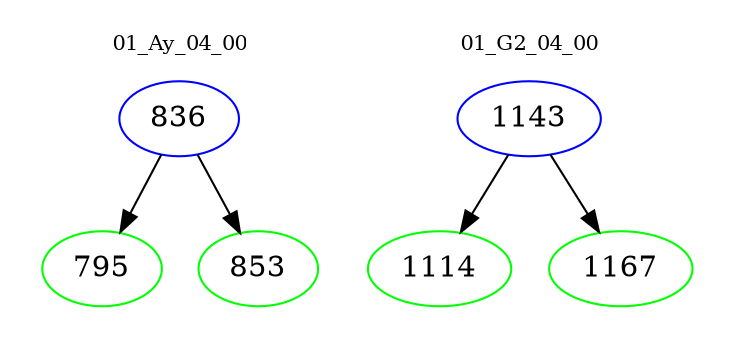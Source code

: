 digraph{
subgraph cluster_0 {
color = white
label = "01_Ay_04_00";
fontsize=10;
T0_836 [label="836", color="blue"]
T0_836 -> T0_795 [color="black"]
T0_795 [label="795", color="green"]
T0_836 -> T0_853 [color="black"]
T0_853 [label="853", color="green"]
}
subgraph cluster_1 {
color = white
label = "01_G2_04_00";
fontsize=10;
T1_1143 [label="1143", color="blue"]
T1_1143 -> T1_1114 [color="black"]
T1_1114 [label="1114", color="green"]
T1_1143 -> T1_1167 [color="black"]
T1_1167 [label="1167", color="green"]
}
}
